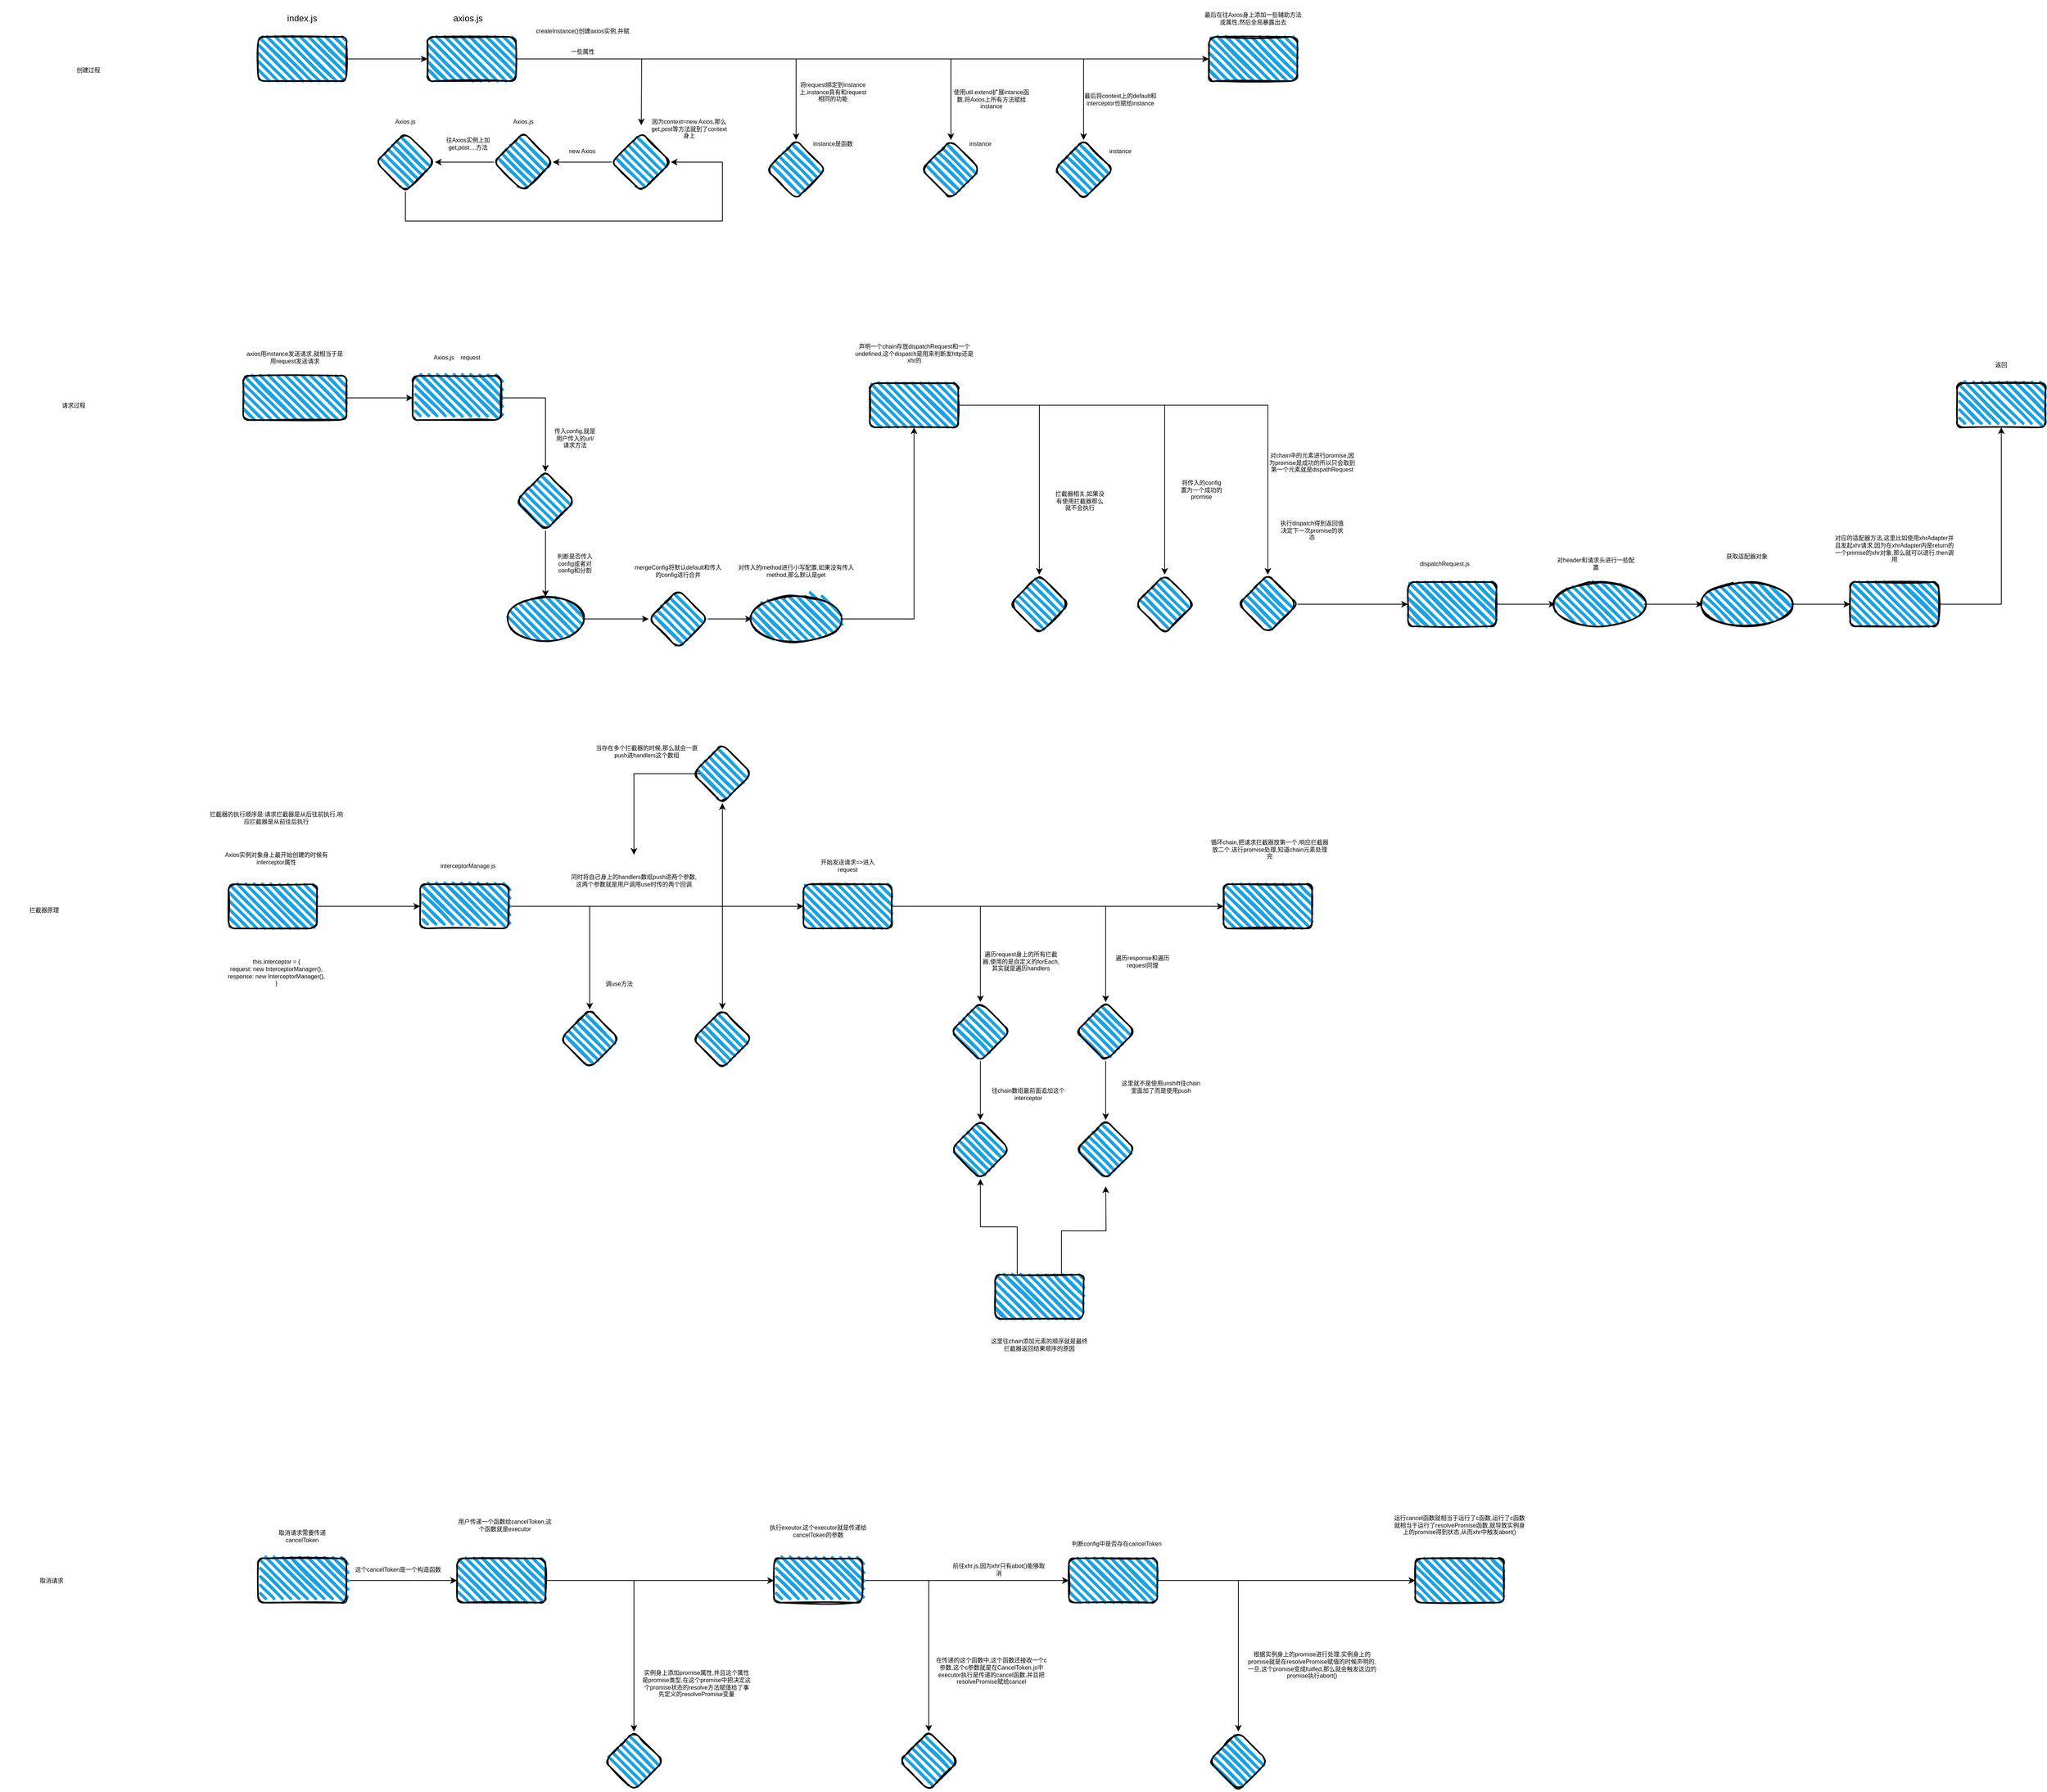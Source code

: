 <mxfile version="17.4.5" type="device"><diagram id="wFE0QG_FPsp0jaGvCLVb" name="Page-1"><mxGraphModel dx="2697" dy="896" grid="1" gridSize="10" guides="1" tooltips="1" connect="1" arrows="1" fold="1" page="1" pageScale="1" pageWidth="850" pageHeight="1100" math="0" shadow="0"><root><mxCell id="0"/><mxCell id="1" parent="0"/><mxCell id="KuVBugEgrTtkSwEnDJIB-3" value="index.js" style="text;html=1;strokeColor=none;fillColor=none;align=center;verticalAlign=middle;whiteSpace=wrap;rounded=0;" vertex="1" parent="1"><mxGeometry x="-90" y="80" width="60" height="30" as="geometry"/></mxCell><mxCell id="KuVBugEgrTtkSwEnDJIB-6" value="" style="edgeStyle=orthogonalEdgeStyle;rounded=0;orthogonalLoop=1;jettySize=auto;html=1;" edge="1" parent="1" source="KuVBugEgrTtkSwEnDJIB-4" target="KuVBugEgrTtkSwEnDJIB-5"><mxGeometry relative="1" as="geometry"/></mxCell><mxCell id="KuVBugEgrTtkSwEnDJIB-4" value="" style="rounded=1;whiteSpace=wrap;html=1;strokeWidth=2;fillWeight=4;hachureGap=8;hachureAngle=45;fillColor=#1ba1e2;sketch=1;" vertex="1" parent="1"><mxGeometry x="-120" y="120" width="120" height="60" as="geometry"/></mxCell><mxCell id="KuVBugEgrTtkSwEnDJIB-9" value="" style="edgeStyle=orthogonalEdgeStyle;rounded=0;orthogonalLoop=1;jettySize=auto;html=1;" edge="1" parent="1" source="KuVBugEgrTtkSwEnDJIB-5"><mxGeometry relative="1" as="geometry"><mxPoint x="400" y="240" as="targetPoint"/></mxGeometry></mxCell><mxCell id="KuVBugEgrTtkSwEnDJIB-24" value="" style="edgeStyle=orthogonalEdgeStyle;rounded=0;orthogonalLoop=1;jettySize=auto;html=1;fontFamily=Helvetica;fontSize=8;fontColor=#000000;" edge="1" parent="1" source="KuVBugEgrTtkSwEnDJIB-5" target="KuVBugEgrTtkSwEnDJIB-23"><mxGeometry relative="1" as="geometry"/></mxCell><mxCell id="KuVBugEgrTtkSwEnDJIB-29" value="" style="edgeStyle=orthogonalEdgeStyle;rounded=0;orthogonalLoop=1;jettySize=auto;html=1;fontFamily=Helvetica;fontSize=8;fontColor=#000000;" edge="1" parent="1" source="KuVBugEgrTtkSwEnDJIB-5" target="KuVBugEgrTtkSwEnDJIB-28"><mxGeometry relative="1" as="geometry"/></mxCell><mxCell id="KuVBugEgrTtkSwEnDJIB-33" value="" style="edgeStyle=orthogonalEdgeStyle;rounded=0;orthogonalLoop=1;jettySize=auto;html=1;fontFamily=Helvetica;fontSize=8;fontColor=#000000;" edge="1" parent="1" source="KuVBugEgrTtkSwEnDJIB-5" target="KuVBugEgrTtkSwEnDJIB-32"><mxGeometry relative="1" as="geometry"/></mxCell><mxCell id="KuVBugEgrTtkSwEnDJIB-37" value="" style="edgeStyle=orthogonalEdgeStyle;rounded=0;orthogonalLoop=1;jettySize=auto;html=1;fontFamily=Helvetica;fontSize=8;fontColor=#000000;" edge="1" parent="1" source="KuVBugEgrTtkSwEnDJIB-5" target="KuVBugEgrTtkSwEnDJIB-36"><mxGeometry relative="1" as="geometry"/></mxCell><mxCell id="KuVBugEgrTtkSwEnDJIB-5" value="" style="whiteSpace=wrap;html=1;fillColor=#1ba1e2;rounded=1;strokeWidth=2;fillWeight=4;hachureGap=8;hachureAngle=45;sketch=1;" vertex="1" parent="1"><mxGeometry x="110" y="120" width="120" height="60" as="geometry"/></mxCell><mxCell id="KuVBugEgrTtkSwEnDJIB-7" value="axios.js" style="text;html=1;strokeColor=none;fillColor=none;align=center;verticalAlign=middle;whiteSpace=wrap;rounded=0;" vertex="1" parent="1"><mxGeometry x="135" y="80" width="60" height="30" as="geometry"/></mxCell><mxCell id="KuVBugEgrTtkSwEnDJIB-12" value="" style="edgeStyle=orthogonalEdgeStyle;rounded=0;orthogonalLoop=1;jettySize=auto;html=1;fontFamily=Helvetica;fontSize=8;fontColor=#000000;" edge="1" parent="1" source="KuVBugEgrTtkSwEnDJIB-8" target="KuVBugEgrTtkSwEnDJIB-11"><mxGeometry relative="1" as="geometry"/></mxCell><mxCell id="KuVBugEgrTtkSwEnDJIB-8" value="" style="rhombus;whiteSpace=wrap;html=1;fillColor=#1ba1e2;rounded=1;strokeWidth=2;fillWeight=4;hachureGap=8;hachureAngle=45;sketch=1;" vertex="1" parent="1"><mxGeometry x="360" y="250" width="80" height="80" as="geometry"/></mxCell><mxCell id="KuVBugEgrTtkSwEnDJIB-10" value="&lt;p style=&quot;line-height: 27px&quot;&gt;&lt;font style=&quot;font-size: 8px&quot;&gt;createInstance()创建axios实例,并赋一些属性&lt;/font&gt;&lt;/p&gt;" style="text;html=1;strokeColor=none;fillColor=none;align=center;verticalAlign=middle;whiteSpace=wrap;rounded=0;" vertex="1" parent="1"><mxGeometry x="252.5" y="80" width="135" height="90" as="geometry"/></mxCell><mxCell id="KuVBugEgrTtkSwEnDJIB-16" value="" style="edgeStyle=orthogonalEdgeStyle;rounded=0;orthogonalLoop=1;jettySize=auto;html=1;fontFamily=Helvetica;fontSize=8;fontColor=#000000;" edge="1" parent="1" source="KuVBugEgrTtkSwEnDJIB-11" target="KuVBugEgrTtkSwEnDJIB-15"><mxGeometry relative="1" as="geometry"/></mxCell><mxCell id="KuVBugEgrTtkSwEnDJIB-11" value="" style="rhombus;whiteSpace=wrap;html=1;fillColor=#1ba1e2;rounded=1;strokeWidth=2;fillWeight=4;hachureGap=8;hachureAngle=45;sketch=1;" vertex="1" parent="1"><mxGeometry x="200" y="250" width="80" height="80" as="geometry"/></mxCell><mxCell id="KuVBugEgrTtkSwEnDJIB-13" value="new Axios" style="text;html=1;strokeColor=none;fillColor=none;align=center;verticalAlign=middle;whiteSpace=wrap;rounded=0;labelBackgroundColor=none;fontFamily=Helvetica;fontSize=8;fontColor=#000000;" vertex="1" parent="1"><mxGeometry x="290" y="260" width="60" height="30" as="geometry"/></mxCell><mxCell id="KuVBugEgrTtkSwEnDJIB-14" value="Axios.js" style="text;html=1;strokeColor=none;fillColor=none;align=center;verticalAlign=middle;whiteSpace=wrap;rounded=0;labelBackgroundColor=none;fontFamily=Helvetica;fontSize=8;fontColor=#000000;" vertex="1" parent="1"><mxGeometry x="210" y="220" width="60" height="30" as="geometry"/></mxCell><mxCell id="KuVBugEgrTtkSwEnDJIB-19" style="edgeStyle=orthogonalEdgeStyle;rounded=0;orthogonalLoop=1;jettySize=auto;html=1;fontFamily=Helvetica;fontSize=8;fontColor=#000000;entryX=1;entryY=0.5;entryDx=0;entryDy=0;" edge="1" parent="1" source="KuVBugEgrTtkSwEnDJIB-15" target="KuVBugEgrTtkSwEnDJIB-8"><mxGeometry relative="1" as="geometry"><mxPoint x="500" y="290" as="targetPoint"/><Array as="points"><mxPoint x="80" y="370"/><mxPoint x="510" y="370"/><mxPoint x="510" y="290"/></Array></mxGeometry></mxCell><mxCell id="KuVBugEgrTtkSwEnDJIB-15" value="" style="rhombus;whiteSpace=wrap;html=1;fillColor=#1ba1e2;rounded=1;strokeWidth=2;fillWeight=4;hachureGap=8;hachureAngle=45;sketch=1;" vertex="1" parent="1"><mxGeometry x="40" y="250" width="80" height="80" as="geometry"/></mxCell><mxCell id="KuVBugEgrTtkSwEnDJIB-17" value="往Axios实例上加get,post....方法" style="text;html=1;strokeColor=none;fillColor=none;align=center;verticalAlign=middle;whiteSpace=wrap;rounded=0;labelBackgroundColor=none;fontFamily=Helvetica;fontSize=8;fontColor=#000000;" vertex="1" parent="1"><mxGeometry x="120" y="240" width="90" height="50" as="geometry"/></mxCell><mxCell id="KuVBugEgrTtkSwEnDJIB-18" value="Axios.js" style="text;html=1;strokeColor=none;fillColor=none;align=center;verticalAlign=middle;whiteSpace=wrap;rounded=0;labelBackgroundColor=none;fontFamily=Helvetica;fontSize=8;fontColor=#000000;" vertex="1" parent="1"><mxGeometry x="50" y="220" width="60" height="30" as="geometry"/></mxCell><mxCell id="KuVBugEgrTtkSwEnDJIB-20" value="因为context=new Axios,那么get,post等方法就到了context身上" style="text;html=1;strokeColor=none;fillColor=none;align=center;verticalAlign=middle;whiteSpace=wrap;rounded=0;labelBackgroundColor=none;fontFamily=Helvetica;fontSize=8;fontColor=#000000;" vertex="1" parent="1"><mxGeometry x="410" y="200" width="110" height="90" as="geometry"/></mxCell><mxCell id="KuVBugEgrTtkSwEnDJIB-23" value="" style="rhombus;whiteSpace=wrap;html=1;fillColor=#1ba1e2;rounded=1;strokeWidth=2;fillWeight=4;hachureGap=8;hachureAngle=45;sketch=1;" vertex="1" parent="1"><mxGeometry x="570" y="260" width="80" height="80" as="geometry"/></mxCell><mxCell id="KuVBugEgrTtkSwEnDJIB-26" value="instance是函数" style="text;html=1;strokeColor=none;fillColor=none;align=center;verticalAlign=middle;whiteSpace=wrap;rounded=0;labelBackgroundColor=none;fontFamily=Helvetica;fontSize=8;fontColor=#000000;" vertex="1" parent="1"><mxGeometry x="630" y="250" width="60" height="30" as="geometry"/></mxCell><mxCell id="KuVBugEgrTtkSwEnDJIB-27" value="将request绑定到instance上,instance具有和request相同的功能" style="text;html=1;strokeColor=none;fillColor=none;align=center;verticalAlign=middle;whiteSpace=wrap;rounded=0;labelBackgroundColor=none;fontFamily=Helvetica;fontSize=8;fontColor=#000000;" vertex="1" parent="1"><mxGeometry x="610" y="180" width="100" height="30" as="geometry"/></mxCell><mxCell id="KuVBugEgrTtkSwEnDJIB-28" value="" style="rhombus;whiteSpace=wrap;html=1;fillColor=#1ba1e2;rounded=1;strokeWidth=2;fillWeight=4;hachureGap=8;hachureAngle=45;sketch=1;" vertex="1" parent="1"><mxGeometry x="780" y="260" width="80" height="80" as="geometry"/></mxCell><mxCell id="KuVBugEgrTtkSwEnDJIB-30" value="instance" style="text;html=1;strokeColor=none;fillColor=none;align=center;verticalAlign=middle;whiteSpace=wrap;rounded=0;labelBackgroundColor=none;fontFamily=Helvetica;fontSize=8;fontColor=#000000;" vertex="1" parent="1"><mxGeometry x="830" y="250" width="60" height="30" as="geometry"/></mxCell><mxCell id="KuVBugEgrTtkSwEnDJIB-31" value="使用util.extend扩展intance函数,将Axios上所有方法赋给instance" style="text;html=1;strokeColor=none;fillColor=none;align=center;verticalAlign=middle;whiteSpace=wrap;rounded=0;labelBackgroundColor=none;fontFamily=Helvetica;fontSize=8;fontColor=#000000;" vertex="1" parent="1"><mxGeometry x="820" y="190" width="110" height="30" as="geometry"/></mxCell><mxCell id="KuVBugEgrTtkSwEnDJIB-32" value="" style="rhombus;whiteSpace=wrap;html=1;fillColor=#1ba1e2;rounded=1;strokeWidth=2;fillWeight=4;hachureGap=8;hachureAngle=45;sketch=1;" vertex="1" parent="1"><mxGeometry x="960" y="260" width="80" height="80" as="geometry"/></mxCell><mxCell id="KuVBugEgrTtkSwEnDJIB-34" value="instance" style="text;html=1;strokeColor=none;fillColor=none;align=center;verticalAlign=middle;whiteSpace=wrap;rounded=0;labelBackgroundColor=none;fontFamily=Helvetica;fontSize=8;fontColor=#000000;" vertex="1" parent="1"><mxGeometry x="1020" y="260" width="60" height="30" as="geometry"/></mxCell><mxCell id="KuVBugEgrTtkSwEnDJIB-35" value="最后将context上的default和interceptor也赋给instance" style="text;html=1;strokeColor=none;fillColor=none;align=center;verticalAlign=middle;whiteSpace=wrap;rounded=0;labelBackgroundColor=none;fontFamily=Helvetica;fontSize=8;fontColor=#000000;" vertex="1" parent="1"><mxGeometry x="1000" y="175" width="100" height="60" as="geometry"/></mxCell><mxCell id="KuVBugEgrTtkSwEnDJIB-36" value="" style="whiteSpace=wrap;html=1;fillColor=#1ba1e2;rounded=1;strokeWidth=2;fillWeight=4;hachureGap=8;hachureAngle=45;sketch=1;" vertex="1" parent="1"><mxGeometry x="1170" y="120" width="120" height="60" as="geometry"/></mxCell><mxCell id="KuVBugEgrTtkSwEnDJIB-38" value="最后在往Axios身上添加一些辅助方法或属性,然后全局暴露出去" style="text;html=1;strokeColor=none;fillColor=none;align=center;verticalAlign=middle;whiteSpace=wrap;rounded=0;labelBackgroundColor=none;fontFamily=Helvetica;fontSize=8;fontColor=#000000;" vertex="1" parent="1"><mxGeometry x="1160" y="70" width="140" height="50" as="geometry"/></mxCell><mxCell id="KuVBugEgrTtkSwEnDJIB-44" value="" style="edgeStyle=orthogonalEdgeStyle;rounded=0;orthogonalLoop=1;jettySize=auto;html=1;fontFamily=Helvetica;fontSize=8;fontColor=#000000;" edge="1" parent="1" source="KuVBugEgrTtkSwEnDJIB-41" target="KuVBugEgrTtkSwEnDJIB-43"><mxGeometry relative="1" as="geometry"/></mxCell><mxCell id="KuVBugEgrTtkSwEnDJIB-41" value="" style="rounded=1;whiteSpace=wrap;html=1;strokeWidth=2;fillWeight=4;hachureGap=8;hachureAngle=45;fillColor=#1ba1e2;sketch=1;labelBackgroundColor=none;fontFamily=Helvetica;fontSize=8;fontColor=#000000;" vertex="1" parent="1"><mxGeometry x="-140" y="580" width="140" height="60" as="geometry"/></mxCell><mxCell id="KuVBugEgrTtkSwEnDJIB-42" value="axios用instance发送请求,就相当于是用request发送请求" style="text;html=1;strokeColor=none;fillColor=none;align=center;verticalAlign=middle;whiteSpace=wrap;rounded=0;labelBackgroundColor=none;fontFamily=Helvetica;fontSize=8;fontColor=#000000;" vertex="1" parent="1"><mxGeometry x="-140" y="540" width="140" height="30" as="geometry"/></mxCell><mxCell id="KuVBugEgrTtkSwEnDJIB-47" value="" style="edgeStyle=orthogonalEdgeStyle;rounded=0;orthogonalLoop=1;jettySize=auto;html=1;fontFamily=Helvetica;fontSize=8;fontColor=#000000;" edge="1" parent="1" source="KuVBugEgrTtkSwEnDJIB-43" target="KuVBugEgrTtkSwEnDJIB-46"><mxGeometry relative="1" as="geometry"/></mxCell><mxCell id="KuVBugEgrTtkSwEnDJIB-43" value="" style="whiteSpace=wrap;html=1;fontSize=8;fillColor=#1ba1e2;fontColor=#000000;rounded=1;strokeWidth=2;fillWeight=4;hachureGap=8;hachureAngle=45;sketch=1;labelBackgroundColor=none;" vertex="1" parent="1"><mxGeometry x="90" y="580" width="120" height="60" as="geometry"/></mxCell><mxCell id="KuVBugEgrTtkSwEnDJIB-45" value="Axios,js&amp;nbsp; &amp;nbsp; request" style="text;html=1;strokeColor=none;fillColor=none;align=center;verticalAlign=middle;whiteSpace=wrap;rounded=0;labelBackgroundColor=none;fontFamily=Helvetica;fontSize=8;fontColor=#000000;" vertex="1" parent="1"><mxGeometry x="70" y="540" width="160" height="30" as="geometry"/></mxCell><mxCell id="KuVBugEgrTtkSwEnDJIB-50" value="" style="edgeStyle=orthogonalEdgeStyle;rounded=0;orthogonalLoop=1;jettySize=auto;html=1;fontFamily=Helvetica;fontSize=8;fontColor=#000000;" edge="1" parent="1" source="KuVBugEgrTtkSwEnDJIB-46" target="KuVBugEgrTtkSwEnDJIB-49"><mxGeometry relative="1" as="geometry"/></mxCell><mxCell id="KuVBugEgrTtkSwEnDJIB-46" value="" style="rhombus;whiteSpace=wrap;html=1;fontSize=8;fillColor=#1ba1e2;fontColor=#000000;rounded=1;strokeWidth=2;fillWeight=4;hachureGap=8;hachureAngle=45;sketch=1;labelBackgroundColor=none;" vertex="1" parent="1"><mxGeometry x="230" y="710" width="80" height="80" as="geometry"/></mxCell><mxCell id="KuVBugEgrTtkSwEnDJIB-48" value="传入config,就是用户传入的url/请求方法" style="text;html=1;strokeColor=none;fillColor=none;align=center;verticalAlign=middle;whiteSpace=wrap;rounded=0;labelBackgroundColor=none;fontFamily=Helvetica;fontSize=8;fontColor=#000000;" vertex="1" parent="1"><mxGeometry x="280" y="620" width="60" height="90" as="geometry"/></mxCell><mxCell id="KuVBugEgrTtkSwEnDJIB-53" value="" style="edgeStyle=orthogonalEdgeStyle;rounded=0;orthogonalLoop=1;jettySize=auto;html=1;fontFamily=Helvetica;fontSize=8;fontColor=#000000;" edge="1" parent="1" source="KuVBugEgrTtkSwEnDJIB-49" target="KuVBugEgrTtkSwEnDJIB-52"><mxGeometry relative="1" as="geometry"/></mxCell><mxCell id="KuVBugEgrTtkSwEnDJIB-49" value="" style="ellipse;whiteSpace=wrap;html=1;fontSize=8;fillColor=#1ba1e2;fontColor=#000000;rounded=1;strokeWidth=2;fillWeight=4;hachureGap=8;hachureAngle=45;sketch=1;labelBackgroundColor=none;" vertex="1" parent="1"><mxGeometry x="220" y="880" width="100" height="60" as="geometry"/></mxCell><mxCell id="KuVBugEgrTtkSwEnDJIB-51" value="判断是否传入config或者对config和分割" style="text;html=1;strokeColor=none;fillColor=none;align=center;verticalAlign=middle;whiteSpace=wrap;rounded=0;labelBackgroundColor=none;fontFamily=Helvetica;fontSize=8;fontColor=#000000;" vertex="1" parent="1"><mxGeometry x="280" y="790" width="60" height="90" as="geometry"/></mxCell><mxCell id="KuVBugEgrTtkSwEnDJIB-56" value="" style="edgeStyle=orthogonalEdgeStyle;rounded=0;orthogonalLoop=1;jettySize=auto;html=1;fontFamily=Helvetica;fontSize=8;fontColor=#000000;" edge="1" parent="1" source="KuVBugEgrTtkSwEnDJIB-52" target="KuVBugEgrTtkSwEnDJIB-55"><mxGeometry relative="1" as="geometry"/></mxCell><mxCell id="KuVBugEgrTtkSwEnDJIB-52" value="" style="rhombus;whiteSpace=wrap;html=1;fontSize=8;fillColor=#1ba1e2;fontColor=#000000;rounded=1;strokeWidth=2;fillWeight=4;hachureGap=8;hachureAngle=45;sketch=1;labelBackgroundColor=none;" vertex="1" parent="1"><mxGeometry x="410" y="870" width="80" height="80" as="geometry"/></mxCell><mxCell id="KuVBugEgrTtkSwEnDJIB-54" value="mergeConfig将默认default和传入的config进行合并" style="text;html=1;strokeColor=none;fillColor=none;align=center;verticalAlign=middle;whiteSpace=wrap;rounded=0;labelBackgroundColor=none;fontFamily=Helvetica;fontSize=8;fontColor=#000000;" vertex="1" parent="1"><mxGeometry x="390" y="810" width="120" height="70" as="geometry"/></mxCell><mxCell id="KuVBugEgrTtkSwEnDJIB-59" value="" style="edgeStyle=orthogonalEdgeStyle;rounded=0;orthogonalLoop=1;jettySize=auto;html=1;fontFamily=Helvetica;fontSize=8;fontColor=#000000;" edge="1" parent="1" source="KuVBugEgrTtkSwEnDJIB-55" target="KuVBugEgrTtkSwEnDJIB-58"><mxGeometry relative="1" as="geometry"/></mxCell><mxCell id="KuVBugEgrTtkSwEnDJIB-55" value="" style="ellipse;whiteSpace=wrap;html=1;fontSize=8;fillColor=#1ba1e2;fontColor=#000000;rounded=1;strokeWidth=2;fillWeight=4;hachureGap=8;hachureAngle=45;sketch=1;labelBackgroundColor=none;" vertex="1" parent="1"><mxGeometry x="550" y="880" width="120" height="60" as="geometry"/></mxCell><mxCell id="KuVBugEgrTtkSwEnDJIB-57" value="对传入的method进行小写配置,如果没有传入method,那么默认是get" style="text;html=1;strokeColor=none;fillColor=none;align=center;verticalAlign=middle;whiteSpace=wrap;rounded=0;labelBackgroundColor=none;fontFamily=Helvetica;fontSize=8;fontColor=#000000;" vertex="1" parent="1"><mxGeometry x="530" y="830" width="160" height="30" as="geometry"/></mxCell><mxCell id="KuVBugEgrTtkSwEnDJIB-62" value="" style="edgeStyle=orthogonalEdgeStyle;rounded=0;orthogonalLoop=1;jettySize=auto;html=1;fontFamily=Helvetica;fontSize=8;fontColor=#000000;" edge="1" parent="1" source="KuVBugEgrTtkSwEnDJIB-58" target="KuVBugEgrTtkSwEnDJIB-61"><mxGeometry relative="1" as="geometry"/></mxCell><mxCell id="KuVBugEgrTtkSwEnDJIB-67" value="" style="edgeStyle=orthogonalEdgeStyle;rounded=0;orthogonalLoop=1;jettySize=auto;html=1;fontFamily=Helvetica;fontSize=8;fontColor=#000000;" edge="1" parent="1" source="KuVBugEgrTtkSwEnDJIB-58" target="KuVBugEgrTtkSwEnDJIB-66"><mxGeometry relative="1" as="geometry"/></mxCell><mxCell id="KuVBugEgrTtkSwEnDJIB-70" value="" style="edgeStyle=orthogonalEdgeStyle;rounded=0;orthogonalLoop=1;jettySize=auto;html=1;fontFamily=Helvetica;fontSize=8;fontColor=#000000;" edge="1" parent="1" source="KuVBugEgrTtkSwEnDJIB-58" target="KuVBugEgrTtkSwEnDJIB-69"><mxGeometry relative="1" as="geometry"/></mxCell><mxCell id="KuVBugEgrTtkSwEnDJIB-58" value="" style="whiteSpace=wrap;html=1;fontSize=8;fillColor=#1ba1e2;fontColor=#000000;rounded=1;strokeWidth=2;fillWeight=4;hachureGap=8;hachureAngle=45;sketch=1;labelBackgroundColor=none;" vertex="1" parent="1"><mxGeometry x="710" y="590" width="120" height="60" as="geometry"/></mxCell><mxCell id="KuVBugEgrTtkSwEnDJIB-60" value="声明一个chain存放dispatchRequest和一个undefined,这个dispatch是用来判断发http还是xhr的" style="text;html=1;strokeColor=none;fillColor=none;align=center;verticalAlign=middle;whiteSpace=wrap;rounded=0;labelBackgroundColor=none;fontFamily=Helvetica;fontSize=8;fontColor=#000000;" vertex="1" parent="1"><mxGeometry x="685.5" y="520" width="169" height="60" as="geometry"/></mxCell><mxCell id="KuVBugEgrTtkSwEnDJIB-61" value="" style="rhombus;whiteSpace=wrap;html=1;fontSize=8;fillColor=#1ba1e2;fontColor=#000000;rounded=1;strokeWidth=2;fillWeight=4;hachureGap=8;hachureAngle=45;sketch=1;labelBackgroundColor=none;" vertex="1" parent="1"><mxGeometry x="900" y="850" width="80" height="80" as="geometry"/></mxCell><mxCell id="KuVBugEgrTtkSwEnDJIB-63" value="拦截器相关,如果没有使用拦截器那么就不会执行" style="text;html=1;strokeColor=none;fillColor=none;align=center;verticalAlign=middle;whiteSpace=wrap;rounded=0;labelBackgroundColor=none;fontFamily=Helvetica;fontSize=8;fontColor=#000000;" vertex="1" parent="1"><mxGeometry x="960" y="695" width="70" height="110" as="geometry"/></mxCell><mxCell id="KuVBugEgrTtkSwEnDJIB-66" value="" style="rhombus;whiteSpace=wrap;html=1;fontSize=8;fillColor=#1ba1e2;fontColor=#000000;rounded=1;strokeWidth=2;fillWeight=4;hachureGap=8;hachureAngle=45;sketch=1;labelBackgroundColor=none;" vertex="1" parent="1"><mxGeometry x="1070" y="850" width="80" height="80" as="geometry"/></mxCell><mxCell id="KuVBugEgrTtkSwEnDJIB-68" value="将传入的config置为一个成功的promise" style="text;html=1;strokeColor=none;fillColor=none;align=center;verticalAlign=middle;whiteSpace=wrap;rounded=0;labelBackgroundColor=none;fontFamily=Helvetica;fontSize=8;fontColor=#000000;" vertex="1" parent="1"><mxGeometry x="1130" y="720" width="60" height="30" as="geometry"/></mxCell><mxCell id="KuVBugEgrTtkSwEnDJIB-74" value="" style="edgeStyle=orthogonalEdgeStyle;rounded=0;orthogonalLoop=1;jettySize=auto;html=1;fontFamily=Helvetica;fontSize=8;fontColor=#000000;" edge="1" parent="1" source="KuVBugEgrTtkSwEnDJIB-69" target="KuVBugEgrTtkSwEnDJIB-73"><mxGeometry relative="1" as="geometry"/></mxCell><mxCell id="KuVBugEgrTtkSwEnDJIB-69" value="" style="rhombus;whiteSpace=wrap;html=1;fontSize=8;fillColor=#1ba1e2;fontColor=#000000;rounded=1;strokeWidth=2;fillWeight=4;hachureGap=8;hachureAngle=45;sketch=1;labelBackgroundColor=none;" vertex="1" parent="1"><mxGeometry x="1210" y="850" width="80" height="80" as="geometry"/></mxCell><mxCell id="KuVBugEgrTtkSwEnDJIB-71" value="对chain中的元素进行promise,因为promise是成功的所以只会取到第一个元素就是dispathRequest" style="text;html=1;strokeColor=none;fillColor=none;align=center;verticalAlign=middle;whiteSpace=wrap;rounded=0;labelBackgroundColor=none;fontFamily=Helvetica;fontSize=8;fontColor=#000000;" vertex="1" parent="1"><mxGeometry x="1250" y="645" width="120" height="105" as="geometry"/></mxCell><mxCell id="KuVBugEgrTtkSwEnDJIB-72" value="执行dispatch得到返回值决定下一次promise的状态" style="text;html=1;strokeColor=none;fillColor=none;align=center;verticalAlign=middle;whiteSpace=wrap;rounded=0;labelBackgroundColor=none;fontFamily=Helvetica;fontSize=8;fontColor=#000000;" vertex="1" parent="1"><mxGeometry x="1265" y="750" width="90" height="80" as="geometry"/></mxCell><mxCell id="KuVBugEgrTtkSwEnDJIB-79" value="" style="edgeStyle=orthogonalEdgeStyle;rounded=0;orthogonalLoop=1;jettySize=auto;html=1;fontFamily=Helvetica;fontSize=8;fontColor=#000000;" edge="1" parent="1" source="KuVBugEgrTtkSwEnDJIB-73" target="KuVBugEgrTtkSwEnDJIB-78"><mxGeometry relative="1" as="geometry"/></mxCell><mxCell id="KuVBugEgrTtkSwEnDJIB-73" value="" style="whiteSpace=wrap;html=1;fontSize=8;fillColor=#1ba1e2;fontColor=#000000;rounded=1;strokeWidth=2;fillWeight=4;hachureGap=8;hachureAngle=45;sketch=1;labelBackgroundColor=none;" vertex="1" parent="1"><mxGeometry x="1440" y="860" width="120" height="60" as="geometry"/></mxCell><mxCell id="KuVBugEgrTtkSwEnDJIB-75" value="dispatchRequest.js" style="text;html=1;strokeColor=none;fillColor=none;align=center;verticalAlign=middle;whiteSpace=wrap;rounded=0;labelBackgroundColor=none;fontFamily=Helvetica;fontSize=8;fontColor=#000000;" vertex="1" parent="1"><mxGeometry x="1460" y="820" width="60" height="30" as="geometry"/></mxCell><mxCell id="KuVBugEgrTtkSwEnDJIB-82" value="" style="edgeStyle=orthogonalEdgeStyle;rounded=0;orthogonalLoop=1;jettySize=auto;html=1;fontFamily=Helvetica;fontSize=8;fontColor=#000000;" edge="1" parent="1" source="KuVBugEgrTtkSwEnDJIB-78" target="KuVBugEgrTtkSwEnDJIB-81"><mxGeometry relative="1" as="geometry"/></mxCell><mxCell id="KuVBugEgrTtkSwEnDJIB-78" value="" style="ellipse;whiteSpace=wrap;html=1;fontSize=8;fillColor=#1ba1e2;fontColor=#000000;rounded=1;strokeWidth=2;fillWeight=4;hachureGap=8;hachureAngle=45;sketch=1;labelBackgroundColor=none;" vertex="1" parent="1"><mxGeometry x="1640" y="860" width="120" height="60" as="geometry"/></mxCell><mxCell id="KuVBugEgrTtkSwEnDJIB-80" value="对header和请求头进行一些配置" style="text;html=1;strokeColor=none;fillColor=none;align=center;verticalAlign=middle;whiteSpace=wrap;rounded=0;labelBackgroundColor=none;fontFamily=Helvetica;fontSize=8;fontColor=#000000;" vertex="1" parent="1"><mxGeometry x="1640" y="820" width="110" height="30" as="geometry"/></mxCell><mxCell id="KuVBugEgrTtkSwEnDJIB-85" value="" style="edgeStyle=orthogonalEdgeStyle;rounded=0;orthogonalLoop=1;jettySize=auto;html=1;fontFamily=Helvetica;fontSize=8;fontColor=#000000;" edge="1" parent="1" source="KuVBugEgrTtkSwEnDJIB-81" target="KuVBugEgrTtkSwEnDJIB-84"><mxGeometry relative="1" as="geometry"/></mxCell><mxCell id="KuVBugEgrTtkSwEnDJIB-81" value="" style="ellipse;whiteSpace=wrap;html=1;fontSize=8;fillColor=#1ba1e2;fontColor=#000000;rounded=1;strokeWidth=2;fillWeight=4;hachureGap=8;hachureAngle=45;sketch=1;labelBackgroundColor=none;" vertex="1" parent="1"><mxGeometry x="1840" y="860" width="120" height="60" as="geometry"/></mxCell><mxCell id="KuVBugEgrTtkSwEnDJIB-83" value="获取适配器对象" style="text;html=1;strokeColor=none;fillColor=none;align=center;verticalAlign=middle;whiteSpace=wrap;rounded=0;labelBackgroundColor=none;fontFamily=Helvetica;fontSize=8;fontColor=#000000;" vertex="1" parent="1"><mxGeometry x="1870" y="810" width="60" height="30" as="geometry"/></mxCell><mxCell id="KuVBugEgrTtkSwEnDJIB-89" value="" style="edgeStyle=orthogonalEdgeStyle;rounded=0;orthogonalLoop=1;jettySize=auto;html=1;fontFamily=Helvetica;fontSize=8;fontColor=#000000;" edge="1" parent="1" source="KuVBugEgrTtkSwEnDJIB-84" target="KuVBugEgrTtkSwEnDJIB-88"><mxGeometry relative="1" as="geometry"/></mxCell><mxCell id="KuVBugEgrTtkSwEnDJIB-84" value="" style="whiteSpace=wrap;html=1;fontSize=8;fillColor=#1ba1e2;fontColor=#000000;rounded=1;strokeWidth=2;fillWeight=4;hachureGap=8;hachureAngle=45;sketch=1;labelBackgroundColor=none;" vertex="1" parent="1"><mxGeometry x="2040" y="860" width="120" height="60" as="geometry"/></mxCell><mxCell id="KuVBugEgrTtkSwEnDJIB-86" value="对应的适配器方法,这里比如使用xhrAdapter并且发起xhr请求,因为在xhrAdapter内是return的一个primise的xhr对象,那么就可以进行.then调用" style="text;html=1;strokeColor=none;fillColor=none;align=center;verticalAlign=middle;whiteSpace=wrap;rounded=0;labelBackgroundColor=none;fontFamily=Helvetica;fontSize=8;fontColor=#000000;" vertex="1" parent="1"><mxGeometry x="2015" y="770" width="170" height="90" as="geometry"/></mxCell><mxCell id="KuVBugEgrTtkSwEnDJIB-88" value="" style="whiteSpace=wrap;html=1;fontSize=8;fillColor=#1ba1e2;fontColor=#000000;rounded=1;strokeWidth=2;fillWeight=4;hachureGap=8;hachureAngle=45;sketch=1;labelBackgroundColor=none;" vertex="1" parent="1"><mxGeometry x="2185" y="590" width="120" height="60" as="geometry"/></mxCell><mxCell id="KuVBugEgrTtkSwEnDJIB-90" value="返回" style="text;html=1;strokeColor=none;fillColor=none;align=center;verticalAlign=middle;whiteSpace=wrap;rounded=0;labelBackgroundColor=none;fontFamily=Helvetica;fontSize=8;fontColor=#000000;" vertex="1" parent="1"><mxGeometry x="2215" y="550" width="60" height="30" as="geometry"/></mxCell><mxCell id="KuVBugEgrTtkSwEnDJIB-91" value="创建过程" style="text;html=1;strokeColor=none;fillColor=none;align=center;verticalAlign=middle;whiteSpace=wrap;rounded=0;labelBackgroundColor=none;fontFamily=Helvetica;fontSize=8;fontColor=#000000;" vertex="1" parent="1"><mxGeometry x="-380" y="150" width="60" height="30" as="geometry"/></mxCell><mxCell id="KuVBugEgrTtkSwEnDJIB-92" value="请求过程" style="text;html=1;strokeColor=none;fillColor=none;align=center;verticalAlign=middle;whiteSpace=wrap;rounded=0;labelBackgroundColor=none;fontFamily=Helvetica;fontSize=8;fontColor=#000000;" vertex="1" parent="1"><mxGeometry x="-400" y="605" width="60" height="30" as="geometry"/></mxCell><mxCell id="KuVBugEgrTtkSwEnDJIB-99" value="" style="edgeStyle=orthogonalEdgeStyle;rounded=0;orthogonalLoop=1;jettySize=auto;html=1;fontFamily=Helvetica;fontSize=8;fontColor=#000000;" edge="1" parent="1" source="KuVBugEgrTtkSwEnDJIB-93" target="KuVBugEgrTtkSwEnDJIB-98"><mxGeometry relative="1" as="geometry"/></mxCell><mxCell id="KuVBugEgrTtkSwEnDJIB-93" value="" style="rounded=1;whiteSpace=wrap;html=1;strokeWidth=2;fillWeight=4;hachureGap=8;hachureAngle=45;fillColor=#1ba1e2;sketch=1;labelBackgroundColor=none;fontFamily=Helvetica;fontSize=8;fontColor=#000000;" vertex="1" parent="1"><mxGeometry x="-160" y="1270" width="120" height="60" as="geometry"/></mxCell><mxCell id="KuVBugEgrTtkSwEnDJIB-94" value="拦截器原理" style="text;html=1;strokeColor=none;fillColor=none;align=center;verticalAlign=middle;whiteSpace=wrap;rounded=0;labelBackgroundColor=none;fontFamily=Helvetica;fontSize=8;fontColor=#000000;" vertex="1" parent="1"><mxGeometry x="-470" y="1290" width="120" height="30" as="geometry"/></mxCell><mxCell id="KuVBugEgrTtkSwEnDJIB-95" value="拦截器的执行顺序是:请求拦截器是从后往前执行,响应拦截器是从前往后执行" style="text;html=1;strokeColor=none;fillColor=none;align=center;verticalAlign=middle;whiteSpace=wrap;rounded=0;labelBackgroundColor=none;fontFamily=Helvetica;fontSize=8;fontColor=#000000;" vertex="1" parent="1"><mxGeometry x="-190" y="1140" width="190" height="80" as="geometry"/></mxCell><mxCell id="KuVBugEgrTtkSwEnDJIB-96" value="Axios实例对象身上最开始创建的时候有interceptor属性" style="text;html=1;strokeColor=none;fillColor=none;align=center;verticalAlign=middle;whiteSpace=wrap;rounded=0;labelBackgroundColor=none;fontFamily=Helvetica;fontSize=8;fontColor=#000000;" vertex="1" parent="1"><mxGeometry x="-175" y="1210" width="160" height="50" as="geometry"/></mxCell><mxCell id="KuVBugEgrTtkSwEnDJIB-97" value="this.interceptor = {&lt;br&gt;request: new InterceptorManager(),&lt;br&gt;response: new InterceptorManager(),&lt;br&gt;}" style="text;html=1;strokeColor=none;fillColor=none;align=center;verticalAlign=middle;whiteSpace=wrap;rounded=0;labelBackgroundColor=none;fontFamily=Helvetica;fontSize=8;fontColor=#000000;" vertex="1" parent="1"><mxGeometry x="-215" y="1350" width="240" height="80" as="geometry"/></mxCell><mxCell id="KuVBugEgrTtkSwEnDJIB-103" value="" style="edgeStyle=orthogonalEdgeStyle;rounded=0;orthogonalLoop=1;jettySize=auto;html=1;fontFamily=Helvetica;fontSize=8;fontColor=#000000;" edge="1" parent="1" source="KuVBugEgrTtkSwEnDJIB-98" target="KuVBugEgrTtkSwEnDJIB-102"><mxGeometry relative="1" as="geometry"/></mxCell><mxCell id="KuVBugEgrTtkSwEnDJIB-106" value="" style="edgeStyle=orthogonalEdgeStyle;rounded=0;orthogonalLoop=1;jettySize=auto;html=1;fontFamily=Helvetica;fontSize=8;fontColor=#000000;" edge="1" parent="1" source="KuVBugEgrTtkSwEnDJIB-98" target="KuVBugEgrTtkSwEnDJIB-105"><mxGeometry relative="1" as="geometry"/></mxCell><mxCell id="KuVBugEgrTtkSwEnDJIB-109" value="" style="edgeStyle=orthogonalEdgeStyle;rounded=0;orthogonalLoop=1;jettySize=auto;html=1;fontFamily=Helvetica;fontSize=8;fontColor=#000000;" edge="1" parent="1" source="KuVBugEgrTtkSwEnDJIB-98" target="KuVBugEgrTtkSwEnDJIB-108"><mxGeometry relative="1" as="geometry"/></mxCell><mxCell id="KuVBugEgrTtkSwEnDJIB-113" value="" style="edgeStyle=orthogonalEdgeStyle;rounded=0;orthogonalLoop=1;jettySize=auto;html=1;fontFamily=Helvetica;fontSize=8;fontColor=#000000;" edge="1" parent="1" source="KuVBugEgrTtkSwEnDJIB-98" target="KuVBugEgrTtkSwEnDJIB-112"><mxGeometry relative="1" as="geometry"/></mxCell><mxCell id="KuVBugEgrTtkSwEnDJIB-98" value="" style="rounded=1;whiteSpace=wrap;html=1;strokeWidth=2;fillWeight=4;hachureGap=8;hachureAngle=45;fillColor=#1ba1e2;sketch=1;labelBackgroundColor=none;fontFamily=Helvetica;fontSize=8;fontColor=#000000;" vertex="1" parent="1"><mxGeometry x="100" y="1270" width="120" height="60" as="geometry"/></mxCell><mxCell id="KuVBugEgrTtkSwEnDJIB-100" value="interceptorManage.js" style="text;html=1;strokeColor=none;fillColor=none;align=center;verticalAlign=middle;whiteSpace=wrap;rounded=0;labelBackgroundColor=none;fontFamily=Helvetica;fontSize=8;fontColor=#000000;" vertex="1" parent="1"><mxGeometry x="135" y="1230" width="60" height="30" as="geometry"/></mxCell><mxCell id="KuVBugEgrTtkSwEnDJIB-101" value="调use方法" style="text;html=1;strokeColor=none;fillColor=none;align=center;verticalAlign=middle;whiteSpace=wrap;rounded=0;labelBackgroundColor=none;fontFamily=Helvetica;fontSize=8;fontColor=#000000;" vertex="1" parent="1"><mxGeometry x="340" y="1390" width="60" height="30" as="geometry"/></mxCell><mxCell id="KuVBugEgrTtkSwEnDJIB-102" value="" style="rhombus;whiteSpace=wrap;html=1;fontSize=8;fillColor=#1ba1e2;fontColor=#000000;rounded=1;strokeWidth=2;fillWeight=4;hachureGap=8;hachureAngle=45;sketch=1;labelBackgroundColor=none;" vertex="1" parent="1"><mxGeometry x="290" y="1440" width="80" height="80" as="geometry"/></mxCell><mxCell id="KuVBugEgrTtkSwEnDJIB-105" value="" style="rhombus;whiteSpace=wrap;html=1;fontSize=8;fillColor=#1ba1e2;fontColor=#000000;rounded=1;strokeWidth=2;fillWeight=4;hachureGap=8;hachureAngle=45;sketch=1;labelBackgroundColor=none;" vertex="1" parent="1"><mxGeometry x="470" y="1440" width="80" height="80" as="geometry"/></mxCell><mxCell id="KuVBugEgrTtkSwEnDJIB-107" value="同时将自己身上的handlers数组push进两个参数,这两个参数就是用户调用use时传的两个回调" style="text;html=1;strokeColor=none;fillColor=none;align=center;verticalAlign=middle;whiteSpace=wrap;rounded=0;labelBackgroundColor=none;fontFamily=Helvetica;fontSize=8;fontColor=#000000;" vertex="1" parent="1"><mxGeometry x="300" y="1230" width="180" height="70" as="geometry"/></mxCell><mxCell id="KuVBugEgrTtkSwEnDJIB-108" value="" style="rhombus;whiteSpace=wrap;html=1;fontSize=8;fillColor=#1ba1e2;fontColor=#000000;rounded=1;strokeWidth=2;fillWeight=4;hachureGap=8;hachureAngle=45;sketch=1;labelBackgroundColor=none;" vertex="1" parent="1"><mxGeometry x="470" y="1080" width="80" height="80" as="geometry"/></mxCell><mxCell id="KuVBugEgrTtkSwEnDJIB-111" style="edgeStyle=orthogonalEdgeStyle;rounded=0;orthogonalLoop=1;jettySize=auto;html=1;exitX=1;exitY=1;exitDx=0;exitDy=0;fontFamily=Helvetica;fontSize=8;fontColor=#000000;" edge="1" parent="1" source="KuVBugEgrTtkSwEnDJIB-110" target="KuVBugEgrTtkSwEnDJIB-107"><mxGeometry relative="1" as="geometry"><Array as="points"><mxPoint x="390" y="1120"/></Array></mxGeometry></mxCell><mxCell id="KuVBugEgrTtkSwEnDJIB-110" value="当存在多个拦截器的时候,那么就会一直push进handlers这个数组" style="text;html=1;strokeColor=none;fillColor=none;align=center;verticalAlign=middle;whiteSpace=wrap;rounded=0;labelBackgroundColor=none;fontFamily=Helvetica;fontSize=8;fontColor=#000000;" vertex="1" parent="1"><mxGeometry x="335" y="1060" width="145" height="60" as="geometry"/></mxCell><mxCell id="KuVBugEgrTtkSwEnDJIB-116" value="" style="edgeStyle=orthogonalEdgeStyle;rounded=0;orthogonalLoop=1;jettySize=auto;html=1;fontFamily=Helvetica;fontSize=8;fontColor=#000000;" edge="1" parent="1" source="KuVBugEgrTtkSwEnDJIB-112" target="KuVBugEgrTtkSwEnDJIB-115"><mxGeometry relative="1" as="geometry"/></mxCell><mxCell id="KuVBugEgrTtkSwEnDJIB-119" value="" style="edgeStyle=orthogonalEdgeStyle;rounded=0;orthogonalLoop=1;jettySize=auto;html=1;fontFamily=Helvetica;fontSize=8;fontColor=#000000;" edge="1" parent="1" source="KuVBugEgrTtkSwEnDJIB-112" target="KuVBugEgrTtkSwEnDJIB-118"><mxGeometry relative="1" as="geometry"/></mxCell><mxCell id="KuVBugEgrTtkSwEnDJIB-132" value="" style="edgeStyle=orthogonalEdgeStyle;rounded=0;orthogonalLoop=1;jettySize=auto;html=1;fontFamily=Helvetica;fontSize=8;fontColor=#000000;" edge="1" parent="1" source="KuVBugEgrTtkSwEnDJIB-112" target="KuVBugEgrTtkSwEnDJIB-131"><mxGeometry relative="1" as="geometry"/></mxCell><mxCell id="KuVBugEgrTtkSwEnDJIB-112" value="" style="rounded=1;whiteSpace=wrap;html=1;strokeWidth=2;fillWeight=4;hachureGap=8;hachureAngle=45;fillColor=#1ba1e2;sketch=1;labelBackgroundColor=none;fontFamily=Helvetica;fontSize=8;fontColor=#000000;" vertex="1" parent="1"><mxGeometry x="620" y="1270" width="120" height="60" as="geometry"/></mxCell><mxCell id="KuVBugEgrTtkSwEnDJIB-114" value="开始发送请求=&amp;gt;进入request" style="text;html=1;strokeColor=none;fillColor=none;align=center;verticalAlign=middle;whiteSpace=wrap;rounded=0;labelBackgroundColor=none;fontFamily=Helvetica;fontSize=8;fontColor=#000000;" vertex="1" parent="1"><mxGeometry x="635" y="1230" width="90" height="30" as="geometry"/></mxCell><mxCell id="KuVBugEgrTtkSwEnDJIB-122" value="" style="edgeStyle=orthogonalEdgeStyle;rounded=0;orthogonalLoop=1;jettySize=auto;html=1;fontFamily=Helvetica;fontSize=8;fontColor=#000000;" edge="1" parent="1" source="KuVBugEgrTtkSwEnDJIB-115" target="KuVBugEgrTtkSwEnDJIB-121"><mxGeometry relative="1" as="geometry"/></mxCell><mxCell id="KuVBugEgrTtkSwEnDJIB-115" value="" style="rhombus;whiteSpace=wrap;html=1;fontSize=8;fillColor=#1ba1e2;fontColor=#000000;rounded=1;strokeWidth=2;fillWeight=4;hachureGap=8;hachureAngle=45;sketch=1;labelBackgroundColor=none;" vertex="1" parent="1"><mxGeometry x="820" y="1430" width="80" height="80" as="geometry"/></mxCell><mxCell id="KuVBugEgrTtkSwEnDJIB-117" value="遍历request身上的所有拦截器,使用的是自定义的forEach,其实就是遍历handlers" style="text;html=1;strokeColor=none;fillColor=none;align=center;verticalAlign=middle;whiteSpace=wrap;rounded=0;labelBackgroundColor=none;fontFamily=Helvetica;fontSize=8;fontColor=#000000;" vertex="1" parent="1"><mxGeometry x="860" y="1340" width="110" height="70" as="geometry"/></mxCell><mxCell id="KuVBugEgrTtkSwEnDJIB-125" value="" style="edgeStyle=orthogonalEdgeStyle;rounded=0;orthogonalLoop=1;jettySize=auto;html=1;fontFamily=Helvetica;fontSize=8;fontColor=#000000;" edge="1" parent="1" source="KuVBugEgrTtkSwEnDJIB-118" target="KuVBugEgrTtkSwEnDJIB-124"><mxGeometry relative="1" as="geometry"/></mxCell><mxCell id="KuVBugEgrTtkSwEnDJIB-118" value="" style="rhombus;whiteSpace=wrap;html=1;fontSize=8;fillColor=#1ba1e2;fontColor=#000000;rounded=1;strokeWidth=2;fillWeight=4;hachureGap=8;hachureAngle=45;sketch=1;labelBackgroundColor=none;" vertex="1" parent="1"><mxGeometry x="990" y="1430" width="80" height="80" as="geometry"/></mxCell><mxCell id="KuVBugEgrTtkSwEnDJIB-120" value="遍历response和遍历request同理" style="text;html=1;strokeColor=none;fillColor=none;align=center;verticalAlign=middle;whiteSpace=wrap;rounded=0;labelBackgroundColor=none;fontFamily=Helvetica;fontSize=8;fontColor=#000000;" vertex="1" parent="1"><mxGeometry x="1040" y="1340" width="80" height="70" as="geometry"/></mxCell><mxCell id="KuVBugEgrTtkSwEnDJIB-121" value="" style="rhombus;whiteSpace=wrap;html=1;fontSize=8;fillColor=#1ba1e2;fontColor=#000000;rounded=1;strokeWidth=2;fillWeight=4;hachureGap=8;hachureAngle=45;sketch=1;labelBackgroundColor=none;" vertex="1" parent="1"><mxGeometry x="820" y="1590" width="80" height="80" as="geometry"/></mxCell><mxCell id="KuVBugEgrTtkSwEnDJIB-123" value="往chain数组最前面追加这个interceptor" style="text;html=1;strokeColor=none;fillColor=none;align=center;verticalAlign=middle;whiteSpace=wrap;rounded=0;labelBackgroundColor=none;fontFamily=Helvetica;fontSize=8;fontColor=#000000;" vertex="1" parent="1"><mxGeometry x="870" y="1520" width="110" height="70" as="geometry"/></mxCell><mxCell id="KuVBugEgrTtkSwEnDJIB-124" value="" style="rhombus;whiteSpace=wrap;html=1;fontSize=8;fillColor=#1ba1e2;fontColor=#000000;rounded=1;strokeWidth=2;fillWeight=4;hachureGap=8;hachureAngle=45;sketch=1;labelBackgroundColor=none;" vertex="1" parent="1"><mxGeometry x="990" y="1590" width="80" height="80" as="geometry"/></mxCell><mxCell id="KuVBugEgrTtkSwEnDJIB-126" value="这里就不是使用unshift往chain里面加了而是使用push" style="text;html=1;strokeColor=none;fillColor=none;align=center;verticalAlign=middle;whiteSpace=wrap;rounded=0;labelBackgroundColor=none;fontFamily=Helvetica;fontSize=8;fontColor=#000000;" vertex="1" parent="1"><mxGeometry x="1050" y="1520" width="110" height="50" as="geometry"/></mxCell><mxCell id="KuVBugEgrTtkSwEnDJIB-129" style="edgeStyle=orthogonalEdgeStyle;rounded=0;orthogonalLoop=1;jettySize=auto;html=1;exitX=0.25;exitY=0;exitDx=0;exitDy=0;fontFamily=Helvetica;fontSize=8;fontColor=#000000;" edge="1" parent="1" source="KuVBugEgrTtkSwEnDJIB-127" target="KuVBugEgrTtkSwEnDJIB-121"><mxGeometry relative="1" as="geometry"/></mxCell><mxCell id="KuVBugEgrTtkSwEnDJIB-130" style="edgeStyle=orthogonalEdgeStyle;rounded=0;orthogonalLoop=1;jettySize=auto;html=1;exitX=0.75;exitY=0;exitDx=0;exitDy=0;fontFamily=Helvetica;fontSize=8;fontColor=#000000;" edge="1" parent="1" source="KuVBugEgrTtkSwEnDJIB-127"><mxGeometry relative="1" as="geometry"><mxPoint x="1030" y="1680" as="targetPoint"/></mxGeometry></mxCell><mxCell id="KuVBugEgrTtkSwEnDJIB-127" value="" style="rounded=1;whiteSpace=wrap;html=1;strokeWidth=2;fillWeight=4;hachureGap=8;hachureAngle=45;fillColor=#1ba1e2;sketch=1;labelBackgroundColor=none;fontFamily=Helvetica;fontSize=8;fontColor=#000000;" vertex="1" parent="1"><mxGeometry x="880" y="1800" width="120" height="60" as="geometry"/></mxCell><mxCell id="KuVBugEgrTtkSwEnDJIB-128" value="这里往chain添加元素的顺序就是最终拦截器返回结果顺序的原因" style="text;html=1;strokeColor=none;fillColor=none;align=center;verticalAlign=middle;whiteSpace=wrap;rounded=0;labelBackgroundColor=none;fontFamily=Helvetica;fontSize=8;fontColor=#000000;" vertex="1" parent="1"><mxGeometry x="870" y="1870" width="140" height="50" as="geometry"/></mxCell><mxCell id="KuVBugEgrTtkSwEnDJIB-131" value="" style="whiteSpace=wrap;html=1;fontSize=8;fillColor=#1ba1e2;fontColor=#000000;rounded=1;strokeWidth=2;fillWeight=4;hachureGap=8;hachureAngle=45;sketch=1;labelBackgroundColor=none;" vertex="1" parent="1"><mxGeometry x="1190" y="1270" width="120" height="60" as="geometry"/></mxCell><mxCell id="KuVBugEgrTtkSwEnDJIB-133" value="循环chain,把请求拦截器放第一个,响应拦截器放二个,进行promise处理,知道chain元素处理完" style="text;html=1;strokeColor=none;fillColor=none;align=center;verticalAlign=middle;whiteSpace=wrap;rounded=0;labelBackgroundColor=none;fontFamily=Helvetica;fontSize=8;fontColor=#000000;" vertex="1" parent="1"><mxGeometry x="1170" y="1185" width="165" height="75" as="geometry"/></mxCell><mxCell id="KuVBugEgrTtkSwEnDJIB-134" value="取消请求" style="text;html=1;strokeColor=none;fillColor=none;align=center;verticalAlign=middle;whiteSpace=wrap;rounded=0;labelBackgroundColor=none;fontFamily=Helvetica;fontSize=8;fontColor=#000000;" vertex="1" parent="1"><mxGeometry x="-430" y="2200" width="60" height="30" as="geometry"/></mxCell><mxCell id="KuVBugEgrTtkSwEnDJIB-139" value="" style="edgeStyle=orthogonalEdgeStyle;rounded=0;orthogonalLoop=1;jettySize=auto;html=1;fontFamily=Helvetica;fontSize=8;fontColor=#000000;" edge="1" parent="1" source="KuVBugEgrTtkSwEnDJIB-135" target="KuVBugEgrTtkSwEnDJIB-138"><mxGeometry relative="1" as="geometry"/></mxCell><mxCell id="KuVBugEgrTtkSwEnDJIB-135" value="" style="rounded=1;whiteSpace=wrap;html=1;strokeWidth=2;fillWeight=4;hachureGap=8;hachureAngle=45;fillColor=#1ba1e2;sketch=1;labelBackgroundColor=none;fontFamily=Helvetica;fontSize=8;fontColor=#000000;" vertex="1" parent="1"><mxGeometry x="-120" y="2185" width="120" height="60" as="geometry"/></mxCell><mxCell id="KuVBugEgrTtkSwEnDJIB-136" value="取消请求需要传递cancelToken" style="text;html=1;strokeColor=none;fillColor=none;align=center;verticalAlign=middle;whiteSpace=wrap;rounded=0;labelBackgroundColor=none;fontFamily=Helvetica;fontSize=8;fontColor=#000000;" vertex="1" parent="1"><mxGeometry x="-110" y="2140" width="100" height="30" as="geometry"/></mxCell><mxCell id="KuVBugEgrTtkSwEnDJIB-143" value="" style="edgeStyle=orthogonalEdgeStyle;rounded=0;orthogonalLoop=1;jettySize=auto;html=1;fontFamily=Helvetica;fontSize=8;fontColor=#000000;" edge="1" parent="1" source="KuVBugEgrTtkSwEnDJIB-138" target="KuVBugEgrTtkSwEnDJIB-142"><mxGeometry relative="1" as="geometry"/></mxCell><mxCell id="KuVBugEgrTtkSwEnDJIB-146" value="" style="edgeStyle=orthogonalEdgeStyle;rounded=0;orthogonalLoop=1;jettySize=auto;html=1;fontFamily=Helvetica;fontSize=8;fontColor=#000000;" edge="1" parent="1" source="KuVBugEgrTtkSwEnDJIB-138" target="KuVBugEgrTtkSwEnDJIB-145"><mxGeometry relative="1" as="geometry"/></mxCell><mxCell id="KuVBugEgrTtkSwEnDJIB-138" value="" style="rounded=1;whiteSpace=wrap;html=1;strokeWidth=2;fillWeight=4;hachureGap=8;hachureAngle=45;fillColor=#1ba1e2;sketch=1;labelBackgroundColor=none;fontFamily=Helvetica;fontSize=8;fontColor=#000000;" vertex="1" parent="1"><mxGeometry x="150" y="2185" width="120" height="60" as="geometry"/></mxCell><mxCell id="KuVBugEgrTtkSwEnDJIB-140" value="这个cancelToken是一个构造函数" style="text;html=1;strokeColor=none;fillColor=none;align=center;verticalAlign=middle;whiteSpace=wrap;rounded=0;labelBackgroundColor=none;fontFamily=Helvetica;fontSize=8;fontColor=#000000;" vertex="1" parent="1"><mxGeometry x="10" y="2185" width="120" height="30" as="geometry"/></mxCell><mxCell id="KuVBugEgrTtkSwEnDJIB-141" value="用户传递一个函数给cancelToken,这个函数就是executor" style="text;html=1;strokeColor=none;fillColor=none;align=center;verticalAlign=middle;whiteSpace=wrap;rounded=0;labelBackgroundColor=none;fontFamily=Helvetica;fontSize=8;fontColor=#000000;" vertex="1" parent="1"><mxGeometry x="150" y="2110" width="130" height="60" as="geometry"/></mxCell><mxCell id="KuVBugEgrTtkSwEnDJIB-142" value="" style="rhombus;whiteSpace=wrap;html=1;fontSize=8;fillColor=#1ba1e2;fontColor=#000000;rounded=1;strokeWidth=2;fillWeight=4;hachureGap=8;hachureAngle=45;sketch=1;labelBackgroundColor=none;" vertex="1" parent="1"><mxGeometry x="350" y="2420" width="80" height="80" as="geometry"/></mxCell><mxCell id="KuVBugEgrTtkSwEnDJIB-144" value="实例身上添加promise属性,并且这个属性是promise类型,在这个promise中把决定这个promise状态的resolve方法赋值给了事先定义的resolvePromise变量" style="text;html=1;strokeColor=none;fillColor=none;align=center;verticalAlign=middle;whiteSpace=wrap;rounded=0;labelBackgroundColor=none;fontFamily=Helvetica;fontSize=8;fontColor=#000000;" vertex="1" parent="1"><mxGeometry x="400" y="2310" width="150" height="90" as="geometry"/></mxCell><mxCell id="KuVBugEgrTtkSwEnDJIB-149" value="" style="edgeStyle=orthogonalEdgeStyle;rounded=0;orthogonalLoop=1;jettySize=auto;html=1;fontFamily=Helvetica;fontSize=8;fontColor=#000000;" edge="1" parent="1" source="KuVBugEgrTtkSwEnDJIB-145" target="KuVBugEgrTtkSwEnDJIB-148"><mxGeometry relative="1" as="geometry"/></mxCell><mxCell id="KuVBugEgrTtkSwEnDJIB-152" value="" style="edgeStyle=orthogonalEdgeStyle;rounded=0;orthogonalLoop=1;jettySize=auto;html=1;fontFamily=Helvetica;fontSize=8;fontColor=#000000;" edge="1" parent="1" source="KuVBugEgrTtkSwEnDJIB-145" target="KuVBugEgrTtkSwEnDJIB-151"><mxGeometry relative="1" as="geometry"/></mxCell><mxCell id="KuVBugEgrTtkSwEnDJIB-145" value="" style="rounded=1;whiteSpace=wrap;html=1;strokeWidth=2;fillWeight=4;hachureGap=8;hachureAngle=45;fillColor=#1ba1e2;sketch=1;labelBackgroundColor=none;fontFamily=Helvetica;fontSize=8;fontColor=#000000;" vertex="1" parent="1"><mxGeometry x="580" y="2185" width="120" height="60" as="geometry"/></mxCell><mxCell id="KuVBugEgrTtkSwEnDJIB-147" value="执行exeutor,这个executor就是传递给cancelToken的参数" style="text;html=1;strokeColor=none;fillColor=none;align=center;verticalAlign=middle;whiteSpace=wrap;rounded=0;labelBackgroundColor=none;fontFamily=Helvetica;fontSize=8;fontColor=#000000;" vertex="1" parent="1"><mxGeometry x="570" y="2125" width="140" height="45" as="geometry"/></mxCell><mxCell id="KuVBugEgrTtkSwEnDJIB-148" value="" style="rhombus;whiteSpace=wrap;html=1;fontSize=8;fillColor=#1ba1e2;fontColor=#000000;rounded=1;strokeWidth=2;fillWeight=4;hachureGap=8;hachureAngle=45;sketch=1;labelBackgroundColor=none;" vertex="1" parent="1"><mxGeometry x="750" y="2420" width="80" height="80" as="geometry"/></mxCell><mxCell id="KuVBugEgrTtkSwEnDJIB-150" value="在传递的这个函数中,这个函数还接收一个c参数,这个c参数就是在CancelToken.js中executor执行是传递的cancel函数,并且把resolvePromise赋给cancel" style="text;html=1;strokeColor=none;fillColor=none;align=center;verticalAlign=middle;whiteSpace=wrap;rounded=0;labelBackgroundColor=none;fontFamily=Helvetica;fontSize=8;fontColor=#000000;" vertex="1" parent="1"><mxGeometry x="797.25" y="2290" width="155.5" height="95" as="geometry"/></mxCell><mxCell id="KuVBugEgrTtkSwEnDJIB-156" value="" style="edgeStyle=orthogonalEdgeStyle;rounded=0;orthogonalLoop=1;jettySize=auto;html=1;fontFamily=Helvetica;fontSize=8;fontColor=#000000;" edge="1" parent="1" source="KuVBugEgrTtkSwEnDJIB-151" target="KuVBugEgrTtkSwEnDJIB-155"><mxGeometry relative="1" as="geometry"/></mxCell><mxCell id="KuVBugEgrTtkSwEnDJIB-160" value="" style="edgeStyle=orthogonalEdgeStyle;rounded=0;orthogonalLoop=1;jettySize=auto;html=1;fontFamily=Helvetica;fontSize=8;fontColor=#000000;" edge="1" parent="1" source="KuVBugEgrTtkSwEnDJIB-151" target="KuVBugEgrTtkSwEnDJIB-159"><mxGeometry relative="1" as="geometry"/></mxCell><mxCell id="KuVBugEgrTtkSwEnDJIB-151" value="" style="rounded=1;whiteSpace=wrap;html=1;strokeWidth=2;fillWeight=4;hachureGap=8;hachureAngle=45;fillColor=#1ba1e2;sketch=1;labelBackgroundColor=none;fontFamily=Helvetica;fontSize=8;fontColor=#000000;" vertex="1" parent="1"><mxGeometry x="980" y="2185" width="120" height="60" as="geometry"/></mxCell><mxCell id="KuVBugEgrTtkSwEnDJIB-153" value="前往xhr.js,因为xhr只有abot()能够取消" style="text;html=1;strokeColor=none;fillColor=none;align=center;verticalAlign=middle;whiteSpace=wrap;rounded=0;labelBackgroundColor=none;fontFamily=Helvetica;fontSize=8;fontColor=#000000;" vertex="1" parent="1"><mxGeometry x="820" y="2185" width="130" height="30" as="geometry"/></mxCell><mxCell id="KuVBugEgrTtkSwEnDJIB-154" value="判断config中是否存在cancelToken" style="text;html=1;strokeColor=none;fillColor=none;align=center;verticalAlign=middle;whiteSpace=wrap;rounded=0;labelBackgroundColor=none;fontFamily=Helvetica;fontSize=8;fontColor=#000000;" vertex="1" parent="1"><mxGeometry x="980" y="2150" width="130" height="30" as="geometry"/></mxCell><mxCell id="KuVBugEgrTtkSwEnDJIB-155" value="" style="rhombus;whiteSpace=wrap;html=1;fontSize=8;fillColor=#1ba1e2;fontColor=#000000;rounded=1;strokeWidth=2;fillWeight=4;hachureGap=8;hachureAngle=45;sketch=1;labelBackgroundColor=none;" vertex="1" parent="1"><mxGeometry x="1170" y="2420" width="80" height="80" as="geometry"/></mxCell><mxCell id="KuVBugEgrTtkSwEnDJIB-158" value="根据实例身上的promise进行处理,实例身上的promise就是在resolvePromise赋值的时候声明的,一旦,这个promise变成fuilfed,那么就会触发这边的promise执行abort()" style="text;html=1;strokeColor=none;fillColor=none;align=center;verticalAlign=middle;whiteSpace=wrap;rounded=0;labelBackgroundColor=none;fontFamily=Helvetica;fontSize=8;fontColor=#000000;" vertex="1" parent="1"><mxGeometry x="1220" y="2270" width="180" height="120" as="geometry"/></mxCell><mxCell id="KuVBugEgrTtkSwEnDJIB-159" value="" style="rounded=1;whiteSpace=wrap;html=1;strokeWidth=2;fillWeight=4;hachureGap=8;hachureAngle=45;fillColor=#1ba1e2;sketch=1;labelBackgroundColor=none;fontFamily=Helvetica;fontSize=8;fontColor=#000000;" vertex="1" parent="1"><mxGeometry x="1450" y="2185" width="120" height="60" as="geometry"/></mxCell><mxCell id="KuVBugEgrTtkSwEnDJIB-161" value="运行cancel函数就相当于运行了c函数,运行了c函数就相当于运行了resolvePromise函数,就导致实例身上的promise得到状态,从而xhr中触发abort()" style="text;html=1;strokeColor=none;fillColor=none;align=center;verticalAlign=middle;whiteSpace=wrap;rounded=0;labelBackgroundColor=none;fontFamily=Helvetica;fontSize=8;fontColor=#000000;" vertex="1" parent="1"><mxGeometry x="1420" y="2093.75" width="180" height="92.5" as="geometry"/></mxCell></root></mxGraphModel></diagram></mxfile>